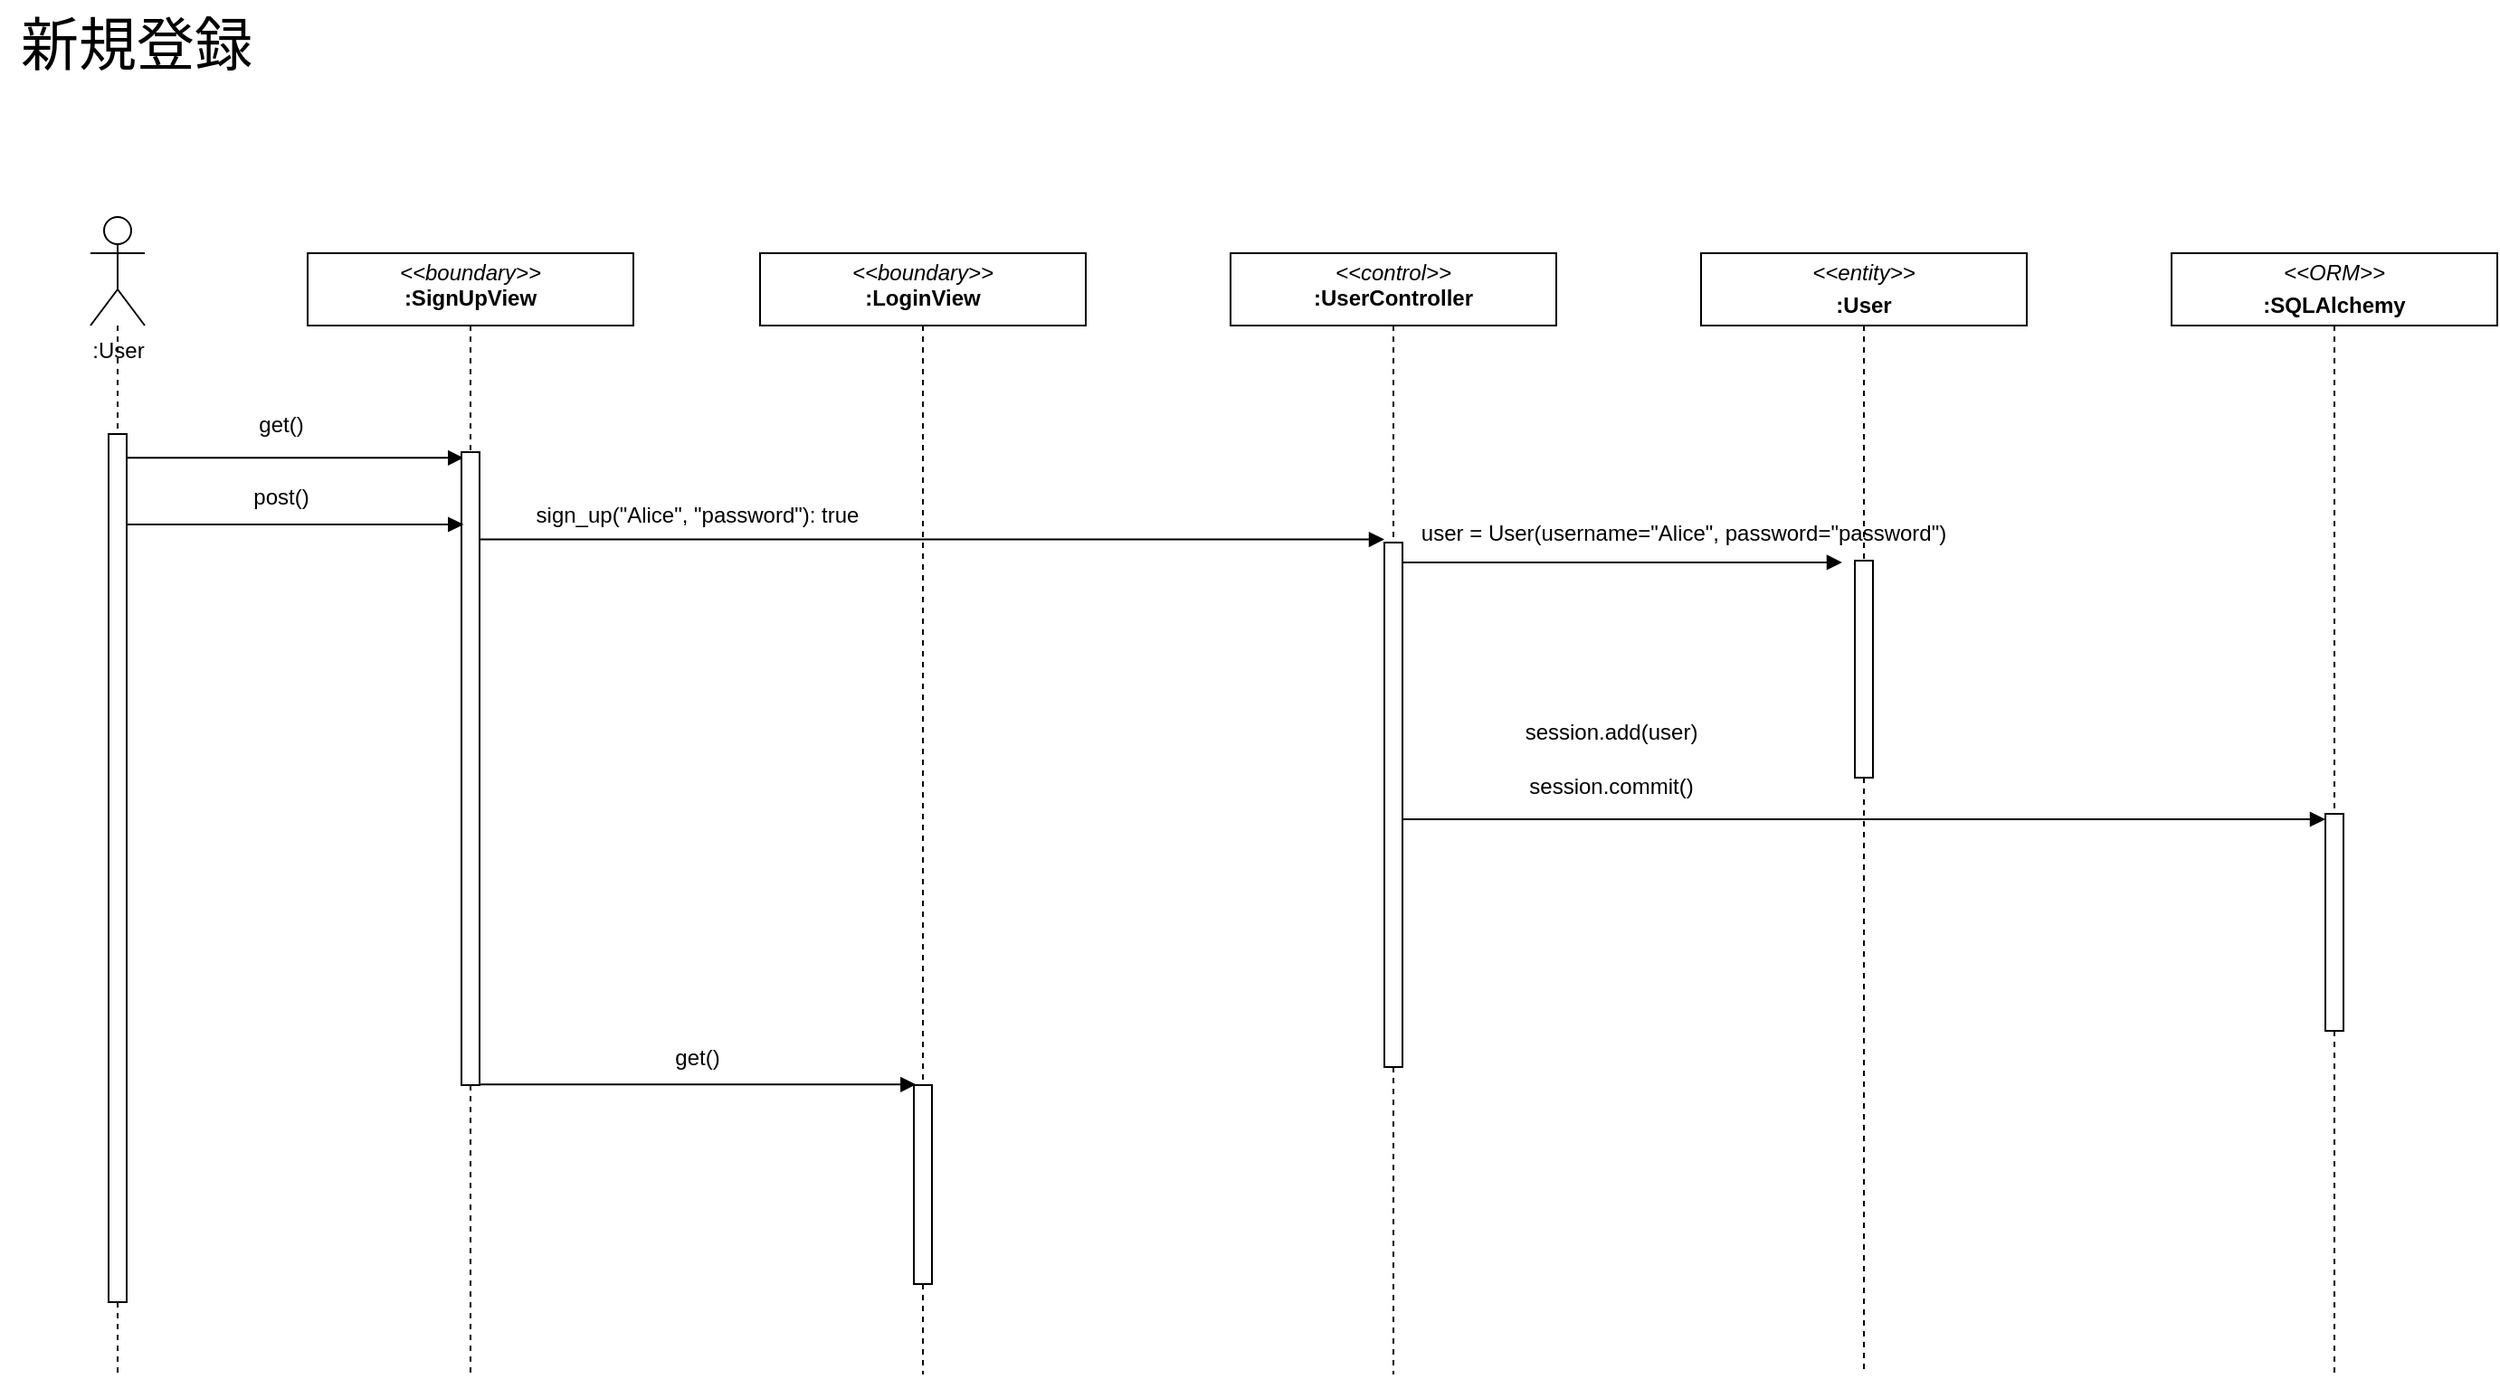 <mxfile scale="5" border="10">
    <diagram id="Jwi4ZK6NefV9GYiuC1eN" name="基本フロー">
        <mxGraphModel dx="1444" dy="2579" grid="1" gridSize="10" guides="1" tooltips="1" connect="1" arrows="1" fold="1" page="1" pageScale="1" pageWidth="1169" pageHeight="827" background="#ffffff" math="0" shadow="0">
            <root>
                <mxCell id="0"/>
                <mxCell id="1" parent="0"/>
                <mxCell id="72" style="edgeStyle=none;html=1;endArrow=none;endFill=0;dashed=1;startArrow=none;" parent="1" source="81" edge="1">
                    <mxGeometry relative="1" as="geometry">
                        <mxPoint x="270" y="-880" as="targetPoint"/>
                    </mxGeometry>
                </mxCell>
                <mxCell id="38" value="&lt;p style=&quot;margin:0px;margin-top:4px;text-align:center;&quot;&gt;&lt;i&gt;&amp;lt;&amp;lt;boundary&amp;gt;&amp;gt;&lt;/i&gt;&lt;br&gt;&lt;b&gt;:SignUpView&lt;/b&gt;&lt;/p&gt;" style="verticalAlign=top;align=left;overflow=fill;fontSize=12;fontFamily=Helvetica;html=1;" parent="1" vertex="1">
                    <mxGeometry x="180" y="-1500" width="180" height="40" as="geometry"/>
                </mxCell>
                <mxCell id="73" style="edgeStyle=none;html=1;dashed=1;endArrow=none;endFill=0;startArrow=none;" parent="1" source="84" edge="1">
                    <mxGeometry relative="1" as="geometry">
                        <mxPoint x="520" y="-880" as="targetPoint"/>
                    </mxGeometry>
                </mxCell>
                <mxCell id="40" value="&lt;p style=&quot;margin:0px;margin-top:4px;text-align:center;&quot;&gt;&lt;i&gt;&amp;lt;&amp;lt;boundary&amp;gt;&amp;gt;&lt;/i&gt;&lt;br&gt;&lt;b&gt;:LoginView&lt;/b&gt;&lt;/p&gt;" style="verticalAlign=top;align=left;overflow=fill;fontSize=12;fontFamily=Helvetica;html=1;" parent="1" vertex="1">
                    <mxGeometry x="430" y="-1500" width="180" height="40" as="geometry"/>
                </mxCell>
                <mxCell id="75" style="edgeStyle=none;html=1;dashed=1;endArrow=none;endFill=0;startArrow=none;" parent="1" source="88" edge="1">
                    <mxGeometry relative="1" as="geometry">
                        <mxPoint x="1040" y="-880" as="targetPoint"/>
                    </mxGeometry>
                </mxCell>
                <mxCell id="48" value="&lt;p style=&quot;margin:0px;margin-top:4px;text-align:center;&quot;&gt;&lt;i&gt;&amp;lt;&amp;lt;entity&lt;/i&gt;&lt;i style=&quot;background-color: initial;&quot;&gt;&amp;gt;&amp;gt;&lt;/i&gt;&lt;/p&gt;&lt;p style=&quot;margin:0px;margin-top:4px;text-align:center;&quot;&gt;&lt;b&gt;:User&lt;/b&gt;&lt;/p&gt;" style="verticalAlign=top;align=left;overflow=fill;fontSize=12;fontFamily=Helvetica;html=1;" parent="1" vertex="1">
                    <mxGeometry x="950" y="-1500" width="180" height="40" as="geometry"/>
                </mxCell>
                <mxCell id="76" style="edgeStyle=none;html=1;dashed=1;endArrow=none;endFill=0;startArrow=none;" parent="1" source="78" edge="1">
                    <mxGeometry relative="1" as="geometry">
                        <mxPoint x="75.0" y="-880" as="targetPoint"/>
                    </mxGeometry>
                </mxCell>
                <mxCell id="52" value=":User" style="shape=umlActor;verticalLabelPosition=bottom;verticalAlign=top;html=1;outlineConnect=0;" parent="1" vertex="1">
                    <mxGeometry x="60" y="-1520" width="30" height="60" as="geometry"/>
                </mxCell>
                <mxCell id="74" style="edgeStyle=none;html=1;dashed=1;endArrow=none;endFill=0;startArrow=none;" parent="1" source="86" edge="1">
                    <mxGeometry relative="1" as="geometry">
                        <mxPoint x="780" y="-880" as="targetPoint"/>
                    </mxGeometry>
                </mxCell>
                <mxCell id="57" value="&lt;p style=&quot;margin:0px;margin-top:4px;text-align:center;&quot;&gt;&lt;i&gt;&amp;lt;&amp;lt;control&amp;gt;&amp;gt;&lt;/i&gt;&lt;br&gt;&lt;b&gt;:UserController&lt;/b&gt;&lt;/p&gt;" style="verticalAlign=top;align=left;overflow=fill;fontSize=12;fontFamily=Helvetica;html=1;" parent="1" vertex="1">
                    <mxGeometry x="690" y="-1500" width="180" height="40" as="geometry"/>
                </mxCell>
                <mxCell id="79" value="" style="edgeStyle=none;html=1;dashed=1;endArrow=none;endFill=0;" parent="1" source="52" target="78" edge="1">
                    <mxGeometry relative="1" as="geometry">
                        <mxPoint x="75.0" y="-880" as="targetPoint"/>
                        <mxPoint x="75" y="-1460" as="sourcePoint"/>
                    </mxGeometry>
                </mxCell>
                <mxCell id="89" style="edgeStyle=none;html=1;entryX=0.114;entryY=0.009;entryDx=0;entryDy=0;entryPerimeter=0;endArrow=block;endFill=1;" parent="1" source="78" target="81" edge="1">
                    <mxGeometry relative="1" as="geometry"/>
                </mxCell>
                <mxCell id="78" value="" style="html=1;points=[];perimeter=orthogonalPerimeter;" parent="1" vertex="1">
                    <mxGeometry x="70" y="-1400" width="10" height="480" as="geometry"/>
                </mxCell>
                <mxCell id="82" value="" style="edgeStyle=none;html=1;endArrow=none;endFill=0;dashed=1;" parent="1" source="38" target="81" edge="1">
                    <mxGeometry relative="1" as="geometry">
                        <mxPoint x="270" y="-880" as="targetPoint"/>
                        <mxPoint x="270" y="-1460" as="sourcePoint"/>
                    </mxGeometry>
                </mxCell>
                <mxCell id="90" style="edgeStyle=none;html=1;entryX=0;entryY=-0.006;entryDx=0;entryDy=0;entryPerimeter=0;endArrow=block;endFill=1;" parent="1" source="81" target="86" edge="1">
                    <mxGeometry relative="1" as="geometry"/>
                </mxCell>
                <mxCell id="107" style="edgeStyle=none;html=1;entryX=0.117;entryY=-0.003;entryDx=0;entryDy=0;entryPerimeter=0;endArrow=block;endFill=1;" parent="1" source="81" target="84" edge="1">
                    <mxGeometry relative="1" as="geometry"/>
                </mxCell>
                <mxCell id="81" value="" style="html=1;points=[];perimeter=orthogonalPerimeter;" parent="1" vertex="1">
                    <mxGeometry x="265" y="-1390" width="10" height="350" as="geometry"/>
                </mxCell>
                <mxCell id="83" value="" style="edgeStyle=none;html=1;dashed=1;endArrow=none;endFill=0;" parent="1" source="40" target="84" edge="1">
                    <mxGeometry relative="1" as="geometry">
                        <mxPoint x="520" y="-880.0" as="targetPoint"/>
                        <mxPoint x="520" y="-1460" as="sourcePoint"/>
                    </mxGeometry>
                </mxCell>
                <mxCell id="84" value="" style="html=1;points=[];perimeter=orthogonalPerimeter;" parent="1" vertex="1">
                    <mxGeometry x="515" y="-1040" width="10" height="110" as="geometry"/>
                </mxCell>
                <mxCell id="85" value="" style="edgeStyle=none;html=1;dashed=1;endArrow=none;endFill=0;" parent="1" source="57" target="86" edge="1">
                    <mxGeometry relative="1" as="geometry">
                        <mxPoint x="780" y="-880" as="targetPoint"/>
                        <mxPoint x="780" y="-1460" as="sourcePoint"/>
                    </mxGeometry>
                </mxCell>
                <mxCell id="91" style="edgeStyle=none;html=1;endArrow=block;endFill=1;entryX=-0.7;entryY=0.008;entryDx=0;entryDy=0;entryPerimeter=0;" parent="1" source="86" target="88" edge="1">
                    <mxGeometry relative="1" as="geometry">
                        <mxPoint x="1030" y="-1340" as="targetPoint"/>
                    </mxGeometry>
                </mxCell>
                <mxCell id="97" style="edgeStyle=none;html=1;entryX=0;entryY=0.025;entryDx=0;entryDy=0;entryPerimeter=0;endArrow=block;endFill=1;" parent="1" source="86" target="96" edge="1">
                    <mxGeometry relative="1" as="geometry"/>
                </mxCell>
                <mxCell id="86" value="" style="html=1;points=[];perimeter=orthogonalPerimeter;" parent="1" vertex="1">
                    <mxGeometry x="775" y="-1340" width="10" height="290" as="geometry"/>
                </mxCell>
                <mxCell id="87" value="" style="edgeStyle=none;html=1;dashed=1;endArrow=none;endFill=0;" parent="1" source="48" target="88" edge="1">
                    <mxGeometry relative="1" as="geometry">
                        <mxPoint x="1040" y="-880" as="targetPoint"/>
                        <mxPoint x="1040" y="-1460" as="sourcePoint"/>
                    </mxGeometry>
                </mxCell>
                <mxCell id="88" value="" style="html=1;points=[];perimeter=orthogonalPerimeter;" parent="1" vertex="1">
                    <mxGeometry x="1035" y="-1330" width="10" height="120" as="geometry"/>
                </mxCell>
                <mxCell id="93" value="&lt;p style=&quot;margin:0px;margin-top:4px;text-align:center;&quot;&gt;&lt;i&gt;&amp;lt;&amp;lt;ORM&lt;/i&gt;&lt;i style=&quot;background-color: initial;&quot;&gt;&amp;gt;&amp;gt;&lt;/i&gt;&lt;/p&gt;&lt;p style=&quot;margin:0px;margin-top:4px;text-align:center;&quot;&gt;&lt;b&gt;:SQLAlchemy&lt;/b&gt;&lt;/p&gt;" style="verticalAlign=top;align=left;overflow=fill;fontSize=12;fontFamily=Helvetica;html=1;" parent="1" vertex="1">
                    <mxGeometry x="1210" y="-1500" width="180" height="40" as="geometry"/>
                </mxCell>
                <mxCell id="94" value="" style="edgeStyle=none;html=1;dashed=1;endArrow=none;endFill=0;exitX=0.5;exitY=1;exitDx=0;exitDy=0;startArrow=none;" parent="1" source="96" edge="1">
                    <mxGeometry relative="1" as="geometry">
                        <mxPoint x="1300" y="-880" as="targetPoint"/>
                        <mxPoint x="1250" y="-1410" as="sourcePoint"/>
                    </mxGeometry>
                </mxCell>
                <mxCell id="95" value="" style="edgeStyle=none;html=1;dashed=1;endArrow=none;endFill=0;exitX=0.5;exitY=1;exitDx=0;exitDy=0;" parent="1" source="93" target="96" edge="1">
                    <mxGeometry relative="1" as="geometry">
                        <mxPoint x="1300" y="-880" as="targetPoint"/>
                        <mxPoint x="1300" y="-1460" as="sourcePoint"/>
                    </mxGeometry>
                </mxCell>
                <mxCell id="96" value="" style="html=1;points=[];perimeter=orthogonalPerimeter;" parent="1" vertex="1">
                    <mxGeometry x="1295" y="-1190" width="10" height="120" as="geometry"/>
                </mxCell>
                <mxCell id="100" value="get()" style="text;html=1;align=center;verticalAlign=middle;resizable=0;points=[];autosize=1;strokeColor=none;fillColor=none;" parent="1" vertex="1">
                    <mxGeometry x="140" y="-1420" width="50" height="30" as="geometry"/>
                </mxCell>
                <mxCell id="101" style="edgeStyle=none;html=1;entryX=0.114;entryY=0.009;entryDx=0;entryDy=0;entryPerimeter=0;endArrow=block;endFill=1;" parent="1" edge="1">
                    <mxGeometry relative="1" as="geometry">
                        <mxPoint x="80" y="-1350" as="sourcePoint"/>
                        <mxPoint x="266.14" y="-1350" as="targetPoint"/>
                    </mxGeometry>
                </mxCell>
                <mxCell id="102" value="post()" style="text;html=1;align=center;verticalAlign=middle;resizable=0;points=[];autosize=1;strokeColor=none;fillColor=none;" parent="1" vertex="1">
                    <mxGeometry x="140" y="-1380" width="50" height="30" as="geometry"/>
                </mxCell>
                <mxCell id="103" value="sign_up(&quot;Alice&quot;, &quot;password&quot;): true" style="text;html=1;align=center;verticalAlign=middle;resizable=0;points=[];autosize=1;strokeColor=none;fillColor=none;" parent="1" vertex="1">
                    <mxGeometry x="295" y="-1370" width="200" height="30" as="geometry"/>
                </mxCell>
                <mxCell id="104" value="user = User(username=&quot;Alice&quot;, password=&quot;password&quot;)" style="text;html=1;align=center;verticalAlign=middle;resizable=0;points=[];autosize=1;strokeColor=none;fillColor=none;" parent="1" vertex="1">
                    <mxGeometry x="785" y="-1360" width="310" height="30" as="geometry"/>
                </mxCell>
                <mxCell id="105" value="session.add(user)" style="text;html=1;align=center;verticalAlign=middle;resizable=0;points=[];autosize=1;strokeColor=none;fillColor=none;" parent="1" vertex="1">
                    <mxGeometry x="840" y="-1250" width="120" height="30" as="geometry"/>
                </mxCell>
                <mxCell id="106" value="session.commit()" style="text;html=1;align=center;verticalAlign=middle;resizable=0;points=[];autosize=1;strokeColor=none;fillColor=none;" parent="1" vertex="1">
                    <mxGeometry x="845" y="-1220" width="110" height="30" as="geometry"/>
                </mxCell>
                <mxCell id="108" value="get()" style="text;html=1;align=center;verticalAlign=middle;resizable=0;points=[];autosize=1;strokeColor=none;fillColor=none;" parent="1" vertex="1">
                    <mxGeometry x="370" y="-1070" width="50" height="30" as="geometry"/>
                </mxCell>
                <mxCell id="109" value="新規登録" style="text;html=1;align=center;verticalAlign=middle;resizable=0;points=[];autosize=1;strokeColor=none;fillColor=none;fontSize=32;" parent="1" vertex="1">
                    <mxGeometry x="10" y="-1640" width="150" height="50" as="geometry"/>
                </mxCell>
            </root>
        </mxGraphModel>
    </diagram>
</mxfile>